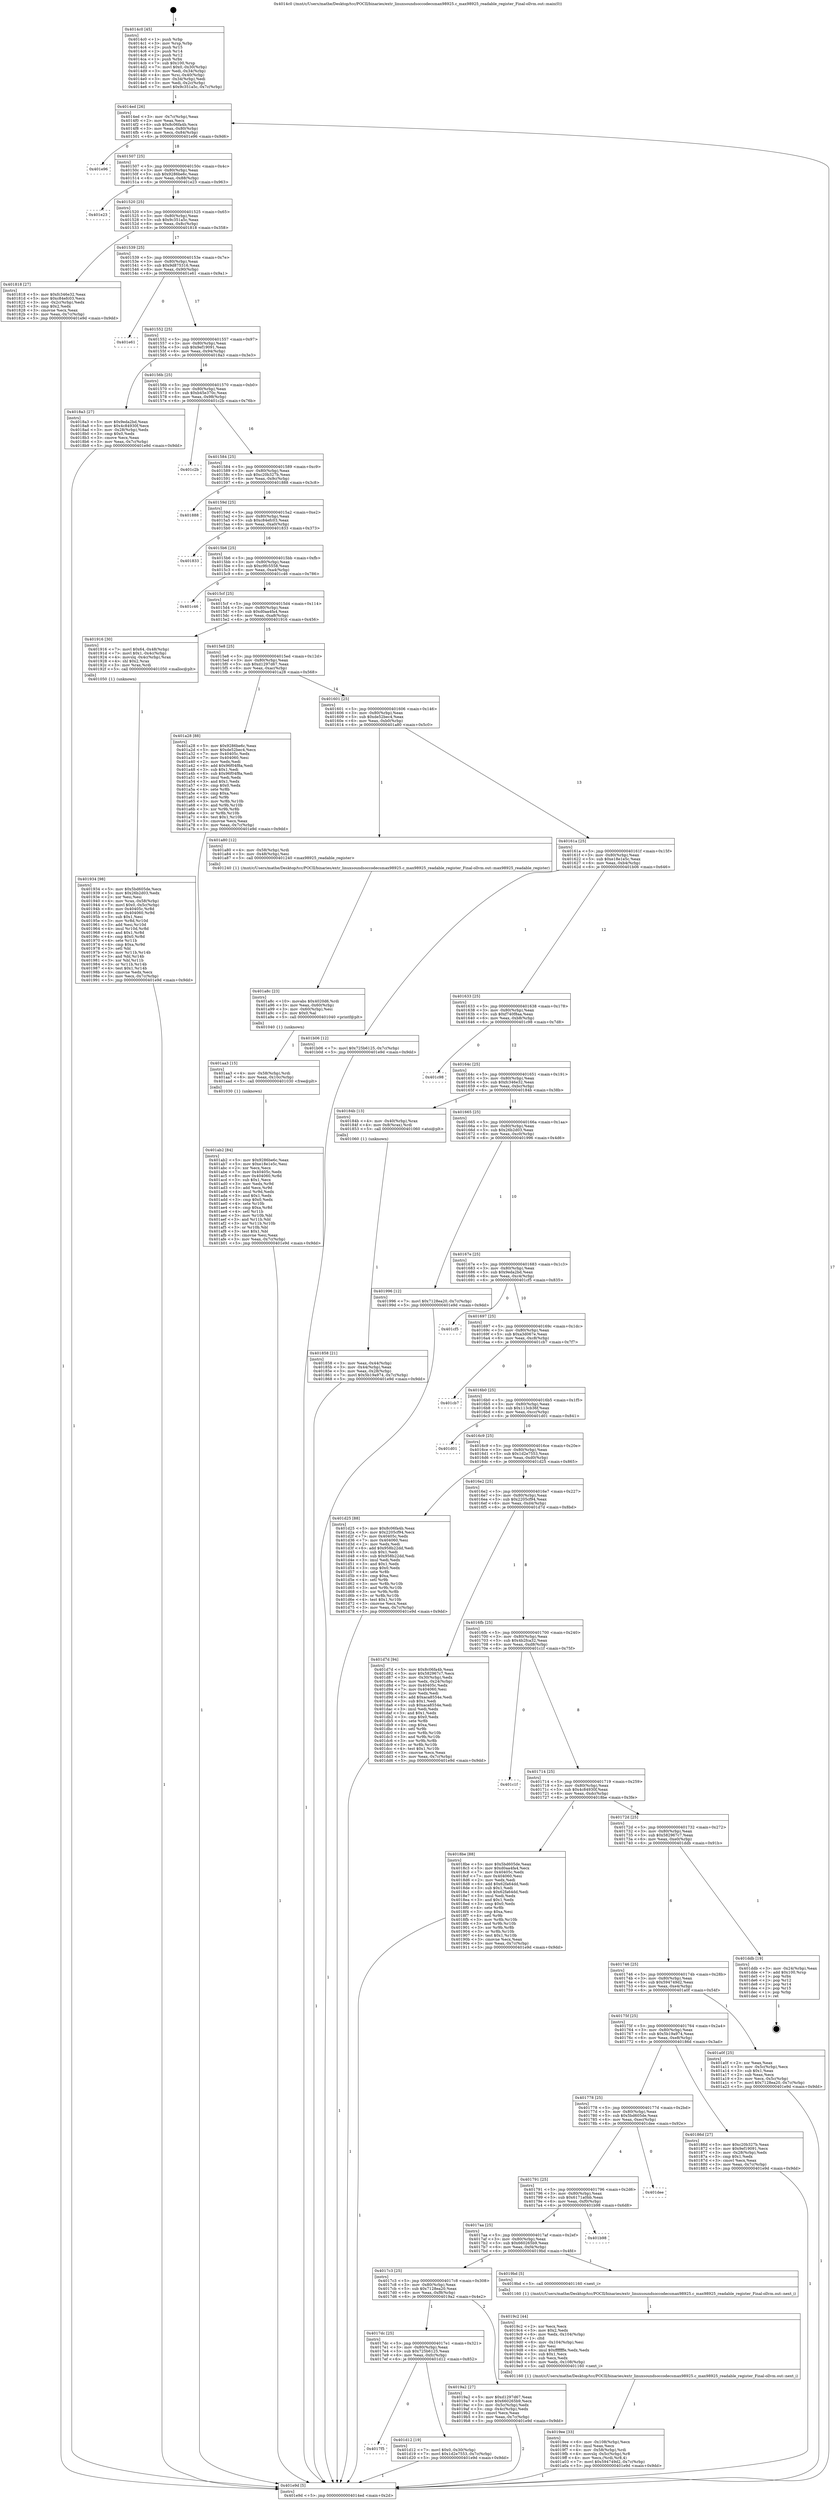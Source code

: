 digraph "0x4014c0" {
  label = "0x4014c0 (/mnt/c/Users/mathe/Desktop/tcc/POCII/binaries/extr_linuxsoundsoccodecsmax98925.c_max98925_readable_register_Final-ollvm.out::main(0))"
  labelloc = "t"
  node[shape=record]

  Entry [label="",width=0.3,height=0.3,shape=circle,fillcolor=black,style=filled]
  "0x4014ed" [label="{
     0x4014ed [26]\l
     | [instrs]\l
     &nbsp;&nbsp;0x4014ed \<+3\>: mov -0x7c(%rbp),%eax\l
     &nbsp;&nbsp;0x4014f0 \<+2\>: mov %eax,%ecx\l
     &nbsp;&nbsp;0x4014f2 \<+6\>: sub $0x8c06fa4b,%ecx\l
     &nbsp;&nbsp;0x4014f8 \<+3\>: mov %eax,-0x80(%rbp)\l
     &nbsp;&nbsp;0x4014fb \<+6\>: mov %ecx,-0x84(%rbp)\l
     &nbsp;&nbsp;0x401501 \<+6\>: je 0000000000401e96 \<main+0x9d6\>\l
  }"]
  "0x401e96" [label="{
     0x401e96\l
  }", style=dashed]
  "0x401507" [label="{
     0x401507 [25]\l
     | [instrs]\l
     &nbsp;&nbsp;0x401507 \<+5\>: jmp 000000000040150c \<main+0x4c\>\l
     &nbsp;&nbsp;0x40150c \<+3\>: mov -0x80(%rbp),%eax\l
     &nbsp;&nbsp;0x40150f \<+5\>: sub $0x9286be6c,%eax\l
     &nbsp;&nbsp;0x401514 \<+6\>: mov %eax,-0x88(%rbp)\l
     &nbsp;&nbsp;0x40151a \<+6\>: je 0000000000401e23 \<main+0x963\>\l
  }"]
  Exit [label="",width=0.3,height=0.3,shape=circle,fillcolor=black,style=filled,peripheries=2]
  "0x401e23" [label="{
     0x401e23\l
  }", style=dashed]
  "0x401520" [label="{
     0x401520 [25]\l
     | [instrs]\l
     &nbsp;&nbsp;0x401520 \<+5\>: jmp 0000000000401525 \<main+0x65\>\l
     &nbsp;&nbsp;0x401525 \<+3\>: mov -0x80(%rbp),%eax\l
     &nbsp;&nbsp;0x401528 \<+5\>: sub $0x9c351a5c,%eax\l
     &nbsp;&nbsp;0x40152d \<+6\>: mov %eax,-0x8c(%rbp)\l
     &nbsp;&nbsp;0x401533 \<+6\>: je 0000000000401818 \<main+0x358\>\l
  }"]
  "0x4017f5" [label="{
     0x4017f5\l
  }", style=dashed]
  "0x401818" [label="{
     0x401818 [27]\l
     | [instrs]\l
     &nbsp;&nbsp;0x401818 \<+5\>: mov $0xfc346e32,%eax\l
     &nbsp;&nbsp;0x40181d \<+5\>: mov $0xc84efc03,%ecx\l
     &nbsp;&nbsp;0x401822 \<+3\>: mov -0x2c(%rbp),%edx\l
     &nbsp;&nbsp;0x401825 \<+3\>: cmp $0x2,%edx\l
     &nbsp;&nbsp;0x401828 \<+3\>: cmovne %ecx,%eax\l
     &nbsp;&nbsp;0x40182b \<+3\>: mov %eax,-0x7c(%rbp)\l
     &nbsp;&nbsp;0x40182e \<+5\>: jmp 0000000000401e9d \<main+0x9dd\>\l
  }"]
  "0x401539" [label="{
     0x401539 [25]\l
     | [instrs]\l
     &nbsp;&nbsp;0x401539 \<+5\>: jmp 000000000040153e \<main+0x7e\>\l
     &nbsp;&nbsp;0x40153e \<+3\>: mov -0x80(%rbp),%eax\l
     &nbsp;&nbsp;0x401541 \<+5\>: sub $0x9d875316,%eax\l
     &nbsp;&nbsp;0x401546 \<+6\>: mov %eax,-0x90(%rbp)\l
     &nbsp;&nbsp;0x40154c \<+6\>: je 0000000000401e61 \<main+0x9a1\>\l
  }"]
  "0x401e9d" [label="{
     0x401e9d [5]\l
     | [instrs]\l
     &nbsp;&nbsp;0x401e9d \<+5\>: jmp 00000000004014ed \<main+0x2d\>\l
  }"]
  "0x4014c0" [label="{
     0x4014c0 [45]\l
     | [instrs]\l
     &nbsp;&nbsp;0x4014c0 \<+1\>: push %rbp\l
     &nbsp;&nbsp;0x4014c1 \<+3\>: mov %rsp,%rbp\l
     &nbsp;&nbsp;0x4014c4 \<+2\>: push %r15\l
     &nbsp;&nbsp;0x4014c6 \<+2\>: push %r14\l
     &nbsp;&nbsp;0x4014c8 \<+2\>: push %r12\l
     &nbsp;&nbsp;0x4014ca \<+1\>: push %rbx\l
     &nbsp;&nbsp;0x4014cb \<+7\>: sub $0x100,%rsp\l
     &nbsp;&nbsp;0x4014d2 \<+7\>: movl $0x0,-0x30(%rbp)\l
     &nbsp;&nbsp;0x4014d9 \<+3\>: mov %edi,-0x34(%rbp)\l
     &nbsp;&nbsp;0x4014dc \<+4\>: mov %rsi,-0x40(%rbp)\l
     &nbsp;&nbsp;0x4014e0 \<+3\>: mov -0x34(%rbp),%edi\l
     &nbsp;&nbsp;0x4014e3 \<+3\>: mov %edi,-0x2c(%rbp)\l
     &nbsp;&nbsp;0x4014e6 \<+7\>: movl $0x9c351a5c,-0x7c(%rbp)\l
  }"]
  "0x401d12" [label="{
     0x401d12 [19]\l
     | [instrs]\l
     &nbsp;&nbsp;0x401d12 \<+7\>: movl $0x0,-0x30(%rbp)\l
     &nbsp;&nbsp;0x401d19 \<+7\>: movl $0x1d2e7553,-0x7c(%rbp)\l
     &nbsp;&nbsp;0x401d20 \<+5\>: jmp 0000000000401e9d \<main+0x9dd\>\l
  }"]
  "0x401e61" [label="{
     0x401e61\l
  }", style=dashed]
  "0x401552" [label="{
     0x401552 [25]\l
     | [instrs]\l
     &nbsp;&nbsp;0x401552 \<+5\>: jmp 0000000000401557 \<main+0x97\>\l
     &nbsp;&nbsp;0x401557 \<+3\>: mov -0x80(%rbp),%eax\l
     &nbsp;&nbsp;0x40155a \<+5\>: sub $0x9ef19091,%eax\l
     &nbsp;&nbsp;0x40155f \<+6\>: mov %eax,-0x94(%rbp)\l
     &nbsp;&nbsp;0x401565 \<+6\>: je 00000000004018a3 \<main+0x3e3\>\l
  }"]
  "0x401ab2" [label="{
     0x401ab2 [84]\l
     | [instrs]\l
     &nbsp;&nbsp;0x401ab2 \<+5\>: mov $0x9286be6c,%eax\l
     &nbsp;&nbsp;0x401ab7 \<+5\>: mov $0xe18e1e5c,%esi\l
     &nbsp;&nbsp;0x401abc \<+2\>: xor %ecx,%ecx\l
     &nbsp;&nbsp;0x401abe \<+7\>: mov 0x40405c,%edx\l
     &nbsp;&nbsp;0x401ac5 \<+8\>: mov 0x404060,%r8d\l
     &nbsp;&nbsp;0x401acd \<+3\>: sub $0x1,%ecx\l
     &nbsp;&nbsp;0x401ad0 \<+3\>: mov %edx,%r9d\l
     &nbsp;&nbsp;0x401ad3 \<+3\>: add %ecx,%r9d\l
     &nbsp;&nbsp;0x401ad6 \<+4\>: imul %r9d,%edx\l
     &nbsp;&nbsp;0x401ada \<+3\>: and $0x1,%edx\l
     &nbsp;&nbsp;0x401add \<+3\>: cmp $0x0,%edx\l
     &nbsp;&nbsp;0x401ae0 \<+4\>: sete %r10b\l
     &nbsp;&nbsp;0x401ae4 \<+4\>: cmp $0xa,%r8d\l
     &nbsp;&nbsp;0x401ae8 \<+4\>: setl %r11b\l
     &nbsp;&nbsp;0x401aec \<+3\>: mov %r10b,%bl\l
     &nbsp;&nbsp;0x401aef \<+3\>: and %r11b,%bl\l
     &nbsp;&nbsp;0x401af2 \<+3\>: xor %r11b,%r10b\l
     &nbsp;&nbsp;0x401af5 \<+3\>: or %r10b,%bl\l
     &nbsp;&nbsp;0x401af8 \<+3\>: test $0x1,%bl\l
     &nbsp;&nbsp;0x401afb \<+3\>: cmovne %esi,%eax\l
     &nbsp;&nbsp;0x401afe \<+3\>: mov %eax,-0x7c(%rbp)\l
     &nbsp;&nbsp;0x401b01 \<+5\>: jmp 0000000000401e9d \<main+0x9dd\>\l
  }"]
  "0x4018a3" [label="{
     0x4018a3 [27]\l
     | [instrs]\l
     &nbsp;&nbsp;0x4018a3 \<+5\>: mov $0x9eda2bd,%eax\l
     &nbsp;&nbsp;0x4018a8 \<+5\>: mov $0x4c84930f,%ecx\l
     &nbsp;&nbsp;0x4018ad \<+3\>: mov -0x28(%rbp),%edx\l
     &nbsp;&nbsp;0x4018b0 \<+3\>: cmp $0x0,%edx\l
     &nbsp;&nbsp;0x4018b3 \<+3\>: cmove %ecx,%eax\l
     &nbsp;&nbsp;0x4018b6 \<+3\>: mov %eax,-0x7c(%rbp)\l
     &nbsp;&nbsp;0x4018b9 \<+5\>: jmp 0000000000401e9d \<main+0x9dd\>\l
  }"]
  "0x40156b" [label="{
     0x40156b [25]\l
     | [instrs]\l
     &nbsp;&nbsp;0x40156b \<+5\>: jmp 0000000000401570 \<main+0xb0\>\l
     &nbsp;&nbsp;0x401570 \<+3\>: mov -0x80(%rbp),%eax\l
     &nbsp;&nbsp;0x401573 \<+5\>: sub $0xb45e370c,%eax\l
     &nbsp;&nbsp;0x401578 \<+6\>: mov %eax,-0x98(%rbp)\l
     &nbsp;&nbsp;0x40157e \<+6\>: je 0000000000401c2b \<main+0x76b\>\l
  }"]
  "0x401aa3" [label="{
     0x401aa3 [15]\l
     | [instrs]\l
     &nbsp;&nbsp;0x401aa3 \<+4\>: mov -0x58(%rbp),%rdi\l
     &nbsp;&nbsp;0x401aa7 \<+6\>: mov %eax,-0x10c(%rbp)\l
     &nbsp;&nbsp;0x401aad \<+5\>: call 0000000000401030 \<free@plt\>\l
     | [calls]\l
     &nbsp;&nbsp;0x401030 \{1\} (unknown)\l
  }"]
  "0x401c2b" [label="{
     0x401c2b\l
  }", style=dashed]
  "0x401584" [label="{
     0x401584 [25]\l
     | [instrs]\l
     &nbsp;&nbsp;0x401584 \<+5\>: jmp 0000000000401589 \<main+0xc9\>\l
     &nbsp;&nbsp;0x401589 \<+3\>: mov -0x80(%rbp),%eax\l
     &nbsp;&nbsp;0x40158c \<+5\>: sub $0xc20b327b,%eax\l
     &nbsp;&nbsp;0x401591 \<+6\>: mov %eax,-0x9c(%rbp)\l
     &nbsp;&nbsp;0x401597 \<+6\>: je 0000000000401888 \<main+0x3c8\>\l
  }"]
  "0x401a8c" [label="{
     0x401a8c [23]\l
     | [instrs]\l
     &nbsp;&nbsp;0x401a8c \<+10\>: movabs $0x4020d6,%rdi\l
     &nbsp;&nbsp;0x401a96 \<+3\>: mov %eax,-0x60(%rbp)\l
     &nbsp;&nbsp;0x401a99 \<+3\>: mov -0x60(%rbp),%esi\l
     &nbsp;&nbsp;0x401a9c \<+2\>: mov $0x0,%al\l
     &nbsp;&nbsp;0x401a9e \<+5\>: call 0000000000401040 \<printf@plt\>\l
     | [calls]\l
     &nbsp;&nbsp;0x401040 \{1\} (unknown)\l
  }"]
  "0x401888" [label="{
     0x401888\l
  }", style=dashed]
  "0x40159d" [label="{
     0x40159d [25]\l
     | [instrs]\l
     &nbsp;&nbsp;0x40159d \<+5\>: jmp 00000000004015a2 \<main+0xe2\>\l
     &nbsp;&nbsp;0x4015a2 \<+3\>: mov -0x80(%rbp),%eax\l
     &nbsp;&nbsp;0x4015a5 \<+5\>: sub $0xc84efc03,%eax\l
     &nbsp;&nbsp;0x4015aa \<+6\>: mov %eax,-0xa0(%rbp)\l
     &nbsp;&nbsp;0x4015b0 \<+6\>: je 0000000000401833 \<main+0x373\>\l
  }"]
  "0x4019ee" [label="{
     0x4019ee [33]\l
     | [instrs]\l
     &nbsp;&nbsp;0x4019ee \<+6\>: mov -0x108(%rbp),%ecx\l
     &nbsp;&nbsp;0x4019f4 \<+3\>: imul %eax,%ecx\l
     &nbsp;&nbsp;0x4019f7 \<+4\>: mov -0x58(%rbp),%rdi\l
     &nbsp;&nbsp;0x4019fb \<+4\>: movslq -0x5c(%rbp),%r8\l
     &nbsp;&nbsp;0x4019ff \<+4\>: mov %ecx,(%rdi,%r8,4)\l
     &nbsp;&nbsp;0x401a03 \<+7\>: movl $0x594749d2,-0x7c(%rbp)\l
     &nbsp;&nbsp;0x401a0a \<+5\>: jmp 0000000000401e9d \<main+0x9dd\>\l
  }"]
  "0x401833" [label="{
     0x401833\l
  }", style=dashed]
  "0x4015b6" [label="{
     0x4015b6 [25]\l
     | [instrs]\l
     &nbsp;&nbsp;0x4015b6 \<+5\>: jmp 00000000004015bb \<main+0xfb\>\l
     &nbsp;&nbsp;0x4015bb \<+3\>: mov -0x80(%rbp),%eax\l
     &nbsp;&nbsp;0x4015be \<+5\>: sub $0xc9fc5558,%eax\l
     &nbsp;&nbsp;0x4015c3 \<+6\>: mov %eax,-0xa4(%rbp)\l
     &nbsp;&nbsp;0x4015c9 \<+6\>: je 0000000000401c46 \<main+0x786\>\l
  }"]
  "0x4019c2" [label="{
     0x4019c2 [44]\l
     | [instrs]\l
     &nbsp;&nbsp;0x4019c2 \<+2\>: xor %ecx,%ecx\l
     &nbsp;&nbsp;0x4019c4 \<+5\>: mov $0x2,%edx\l
     &nbsp;&nbsp;0x4019c9 \<+6\>: mov %edx,-0x104(%rbp)\l
     &nbsp;&nbsp;0x4019cf \<+1\>: cltd\l
     &nbsp;&nbsp;0x4019d0 \<+6\>: mov -0x104(%rbp),%esi\l
     &nbsp;&nbsp;0x4019d6 \<+2\>: idiv %esi\l
     &nbsp;&nbsp;0x4019d8 \<+6\>: imul $0xfffffffe,%edx,%edx\l
     &nbsp;&nbsp;0x4019de \<+3\>: sub $0x1,%ecx\l
     &nbsp;&nbsp;0x4019e1 \<+2\>: sub %ecx,%edx\l
     &nbsp;&nbsp;0x4019e3 \<+6\>: mov %edx,-0x108(%rbp)\l
     &nbsp;&nbsp;0x4019e9 \<+5\>: call 0000000000401160 \<next_i\>\l
     | [calls]\l
     &nbsp;&nbsp;0x401160 \{1\} (/mnt/c/Users/mathe/Desktop/tcc/POCII/binaries/extr_linuxsoundsoccodecsmax98925.c_max98925_readable_register_Final-ollvm.out::next_i)\l
  }"]
  "0x401c46" [label="{
     0x401c46\l
  }", style=dashed]
  "0x4015cf" [label="{
     0x4015cf [25]\l
     | [instrs]\l
     &nbsp;&nbsp;0x4015cf \<+5\>: jmp 00000000004015d4 \<main+0x114\>\l
     &nbsp;&nbsp;0x4015d4 \<+3\>: mov -0x80(%rbp),%eax\l
     &nbsp;&nbsp;0x4015d7 \<+5\>: sub $0xd0aa4fa4,%eax\l
     &nbsp;&nbsp;0x4015dc \<+6\>: mov %eax,-0xa8(%rbp)\l
     &nbsp;&nbsp;0x4015e2 \<+6\>: je 0000000000401916 \<main+0x456\>\l
  }"]
  "0x4017dc" [label="{
     0x4017dc [25]\l
     | [instrs]\l
     &nbsp;&nbsp;0x4017dc \<+5\>: jmp 00000000004017e1 \<main+0x321\>\l
     &nbsp;&nbsp;0x4017e1 \<+3\>: mov -0x80(%rbp),%eax\l
     &nbsp;&nbsp;0x4017e4 \<+5\>: sub $0x725b6125,%eax\l
     &nbsp;&nbsp;0x4017e9 \<+6\>: mov %eax,-0xfc(%rbp)\l
     &nbsp;&nbsp;0x4017ef \<+6\>: je 0000000000401d12 \<main+0x852\>\l
  }"]
  "0x401916" [label="{
     0x401916 [30]\l
     | [instrs]\l
     &nbsp;&nbsp;0x401916 \<+7\>: movl $0x64,-0x48(%rbp)\l
     &nbsp;&nbsp;0x40191d \<+7\>: movl $0x1,-0x4c(%rbp)\l
     &nbsp;&nbsp;0x401924 \<+4\>: movslq -0x4c(%rbp),%rax\l
     &nbsp;&nbsp;0x401928 \<+4\>: shl $0x2,%rax\l
     &nbsp;&nbsp;0x40192c \<+3\>: mov %rax,%rdi\l
     &nbsp;&nbsp;0x40192f \<+5\>: call 0000000000401050 \<malloc@plt\>\l
     | [calls]\l
     &nbsp;&nbsp;0x401050 \{1\} (unknown)\l
  }"]
  "0x4015e8" [label="{
     0x4015e8 [25]\l
     | [instrs]\l
     &nbsp;&nbsp;0x4015e8 \<+5\>: jmp 00000000004015ed \<main+0x12d\>\l
     &nbsp;&nbsp;0x4015ed \<+3\>: mov -0x80(%rbp),%eax\l
     &nbsp;&nbsp;0x4015f0 \<+5\>: sub $0xd1297d67,%eax\l
     &nbsp;&nbsp;0x4015f5 \<+6\>: mov %eax,-0xac(%rbp)\l
     &nbsp;&nbsp;0x4015fb \<+6\>: je 0000000000401a28 \<main+0x568\>\l
  }"]
  "0x4019a2" [label="{
     0x4019a2 [27]\l
     | [instrs]\l
     &nbsp;&nbsp;0x4019a2 \<+5\>: mov $0xd1297d67,%eax\l
     &nbsp;&nbsp;0x4019a7 \<+5\>: mov $0x660265b9,%ecx\l
     &nbsp;&nbsp;0x4019ac \<+3\>: mov -0x5c(%rbp),%edx\l
     &nbsp;&nbsp;0x4019af \<+3\>: cmp -0x4c(%rbp),%edx\l
     &nbsp;&nbsp;0x4019b2 \<+3\>: cmovl %ecx,%eax\l
     &nbsp;&nbsp;0x4019b5 \<+3\>: mov %eax,-0x7c(%rbp)\l
     &nbsp;&nbsp;0x4019b8 \<+5\>: jmp 0000000000401e9d \<main+0x9dd\>\l
  }"]
  "0x401a28" [label="{
     0x401a28 [88]\l
     | [instrs]\l
     &nbsp;&nbsp;0x401a28 \<+5\>: mov $0x9286be6c,%eax\l
     &nbsp;&nbsp;0x401a2d \<+5\>: mov $0xde52bec4,%ecx\l
     &nbsp;&nbsp;0x401a32 \<+7\>: mov 0x40405c,%edx\l
     &nbsp;&nbsp;0x401a39 \<+7\>: mov 0x404060,%esi\l
     &nbsp;&nbsp;0x401a40 \<+2\>: mov %edx,%edi\l
     &nbsp;&nbsp;0x401a42 \<+6\>: add $0x96f04f8a,%edi\l
     &nbsp;&nbsp;0x401a48 \<+3\>: sub $0x1,%edi\l
     &nbsp;&nbsp;0x401a4b \<+6\>: sub $0x96f04f8a,%edi\l
     &nbsp;&nbsp;0x401a51 \<+3\>: imul %edi,%edx\l
     &nbsp;&nbsp;0x401a54 \<+3\>: and $0x1,%edx\l
     &nbsp;&nbsp;0x401a57 \<+3\>: cmp $0x0,%edx\l
     &nbsp;&nbsp;0x401a5a \<+4\>: sete %r8b\l
     &nbsp;&nbsp;0x401a5e \<+3\>: cmp $0xa,%esi\l
     &nbsp;&nbsp;0x401a61 \<+4\>: setl %r9b\l
     &nbsp;&nbsp;0x401a65 \<+3\>: mov %r8b,%r10b\l
     &nbsp;&nbsp;0x401a68 \<+3\>: and %r9b,%r10b\l
     &nbsp;&nbsp;0x401a6b \<+3\>: xor %r9b,%r8b\l
     &nbsp;&nbsp;0x401a6e \<+3\>: or %r8b,%r10b\l
     &nbsp;&nbsp;0x401a71 \<+4\>: test $0x1,%r10b\l
     &nbsp;&nbsp;0x401a75 \<+3\>: cmovne %ecx,%eax\l
     &nbsp;&nbsp;0x401a78 \<+3\>: mov %eax,-0x7c(%rbp)\l
     &nbsp;&nbsp;0x401a7b \<+5\>: jmp 0000000000401e9d \<main+0x9dd\>\l
  }"]
  "0x401601" [label="{
     0x401601 [25]\l
     | [instrs]\l
     &nbsp;&nbsp;0x401601 \<+5\>: jmp 0000000000401606 \<main+0x146\>\l
     &nbsp;&nbsp;0x401606 \<+3\>: mov -0x80(%rbp),%eax\l
     &nbsp;&nbsp;0x401609 \<+5\>: sub $0xde52bec4,%eax\l
     &nbsp;&nbsp;0x40160e \<+6\>: mov %eax,-0xb0(%rbp)\l
     &nbsp;&nbsp;0x401614 \<+6\>: je 0000000000401a80 \<main+0x5c0\>\l
  }"]
  "0x4017c3" [label="{
     0x4017c3 [25]\l
     | [instrs]\l
     &nbsp;&nbsp;0x4017c3 \<+5\>: jmp 00000000004017c8 \<main+0x308\>\l
     &nbsp;&nbsp;0x4017c8 \<+3\>: mov -0x80(%rbp),%eax\l
     &nbsp;&nbsp;0x4017cb \<+5\>: sub $0x7128ea20,%eax\l
     &nbsp;&nbsp;0x4017d0 \<+6\>: mov %eax,-0xf8(%rbp)\l
     &nbsp;&nbsp;0x4017d6 \<+6\>: je 00000000004019a2 \<main+0x4e2\>\l
  }"]
  "0x401a80" [label="{
     0x401a80 [12]\l
     | [instrs]\l
     &nbsp;&nbsp;0x401a80 \<+4\>: mov -0x58(%rbp),%rdi\l
     &nbsp;&nbsp;0x401a84 \<+3\>: mov -0x48(%rbp),%esi\l
     &nbsp;&nbsp;0x401a87 \<+5\>: call 0000000000401240 \<max98925_readable_register\>\l
     | [calls]\l
     &nbsp;&nbsp;0x401240 \{1\} (/mnt/c/Users/mathe/Desktop/tcc/POCII/binaries/extr_linuxsoundsoccodecsmax98925.c_max98925_readable_register_Final-ollvm.out::max98925_readable_register)\l
  }"]
  "0x40161a" [label="{
     0x40161a [25]\l
     | [instrs]\l
     &nbsp;&nbsp;0x40161a \<+5\>: jmp 000000000040161f \<main+0x15f\>\l
     &nbsp;&nbsp;0x40161f \<+3\>: mov -0x80(%rbp),%eax\l
     &nbsp;&nbsp;0x401622 \<+5\>: sub $0xe18e1e5c,%eax\l
     &nbsp;&nbsp;0x401627 \<+6\>: mov %eax,-0xb4(%rbp)\l
     &nbsp;&nbsp;0x40162d \<+6\>: je 0000000000401b06 \<main+0x646\>\l
  }"]
  "0x4019bd" [label="{
     0x4019bd [5]\l
     | [instrs]\l
     &nbsp;&nbsp;0x4019bd \<+5\>: call 0000000000401160 \<next_i\>\l
     | [calls]\l
     &nbsp;&nbsp;0x401160 \{1\} (/mnt/c/Users/mathe/Desktop/tcc/POCII/binaries/extr_linuxsoundsoccodecsmax98925.c_max98925_readable_register_Final-ollvm.out::next_i)\l
  }"]
  "0x401b06" [label="{
     0x401b06 [12]\l
     | [instrs]\l
     &nbsp;&nbsp;0x401b06 \<+7\>: movl $0x725b6125,-0x7c(%rbp)\l
     &nbsp;&nbsp;0x401b0d \<+5\>: jmp 0000000000401e9d \<main+0x9dd\>\l
  }"]
  "0x401633" [label="{
     0x401633 [25]\l
     | [instrs]\l
     &nbsp;&nbsp;0x401633 \<+5\>: jmp 0000000000401638 \<main+0x178\>\l
     &nbsp;&nbsp;0x401638 \<+3\>: mov -0x80(%rbp),%eax\l
     &nbsp;&nbsp;0x40163b \<+5\>: sub $0xf740f8aa,%eax\l
     &nbsp;&nbsp;0x401640 \<+6\>: mov %eax,-0xb8(%rbp)\l
     &nbsp;&nbsp;0x401646 \<+6\>: je 0000000000401c98 \<main+0x7d8\>\l
  }"]
  "0x4017aa" [label="{
     0x4017aa [25]\l
     | [instrs]\l
     &nbsp;&nbsp;0x4017aa \<+5\>: jmp 00000000004017af \<main+0x2ef\>\l
     &nbsp;&nbsp;0x4017af \<+3\>: mov -0x80(%rbp),%eax\l
     &nbsp;&nbsp;0x4017b2 \<+5\>: sub $0x660265b9,%eax\l
     &nbsp;&nbsp;0x4017b7 \<+6\>: mov %eax,-0xf4(%rbp)\l
     &nbsp;&nbsp;0x4017bd \<+6\>: je 00000000004019bd \<main+0x4fd\>\l
  }"]
  "0x401c98" [label="{
     0x401c98\l
  }", style=dashed]
  "0x40164c" [label="{
     0x40164c [25]\l
     | [instrs]\l
     &nbsp;&nbsp;0x40164c \<+5\>: jmp 0000000000401651 \<main+0x191\>\l
     &nbsp;&nbsp;0x401651 \<+3\>: mov -0x80(%rbp),%eax\l
     &nbsp;&nbsp;0x401654 \<+5\>: sub $0xfc346e32,%eax\l
     &nbsp;&nbsp;0x401659 \<+6\>: mov %eax,-0xbc(%rbp)\l
     &nbsp;&nbsp;0x40165f \<+6\>: je 000000000040184b \<main+0x38b\>\l
  }"]
  "0x401b98" [label="{
     0x401b98\l
  }", style=dashed]
  "0x40184b" [label="{
     0x40184b [13]\l
     | [instrs]\l
     &nbsp;&nbsp;0x40184b \<+4\>: mov -0x40(%rbp),%rax\l
     &nbsp;&nbsp;0x40184f \<+4\>: mov 0x8(%rax),%rdi\l
     &nbsp;&nbsp;0x401853 \<+5\>: call 0000000000401060 \<atoi@plt\>\l
     | [calls]\l
     &nbsp;&nbsp;0x401060 \{1\} (unknown)\l
  }"]
  "0x401665" [label="{
     0x401665 [25]\l
     | [instrs]\l
     &nbsp;&nbsp;0x401665 \<+5\>: jmp 000000000040166a \<main+0x1aa\>\l
     &nbsp;&nbsp;0x40166a \<+3\>: mov -0x80(%rbp),%eax\l
     &nbsp;&nbsp;0x40166d \<+5\>: sub $0x26b2d03,%eax\l
     &nbsp;&nbsp;0x401672 \<+6\>: mov %eax,-0xc0(%rbp)\l
     &nbsp;&nbsp;0x401678 \<+6\>: je 0000000000401996 \<main+0x4d6\>\l
  }"]
  "0x401858" [label="{
     0x401858 [21]\l
     | [instrs]\l
     &nbsp;&nbsp;0x401858 \<+3\>: mov %eax,-0x44(%rbp)\l
     &nbsp;&nbsp;0x40185b \<+3\>: mov -0x44(%rbp),%eax\l
     &nbsp;&nbsp;0x40185e \<+3\>: mov %eax,-0x28(%rbp)\l
     &nbsp;&nbsp;0x401861 \<+7\>: movl $0x5b19a974,-0x7c(%rbp)\l
     &nbsp;&nbsp;0x401868 \<+5\>: jmp 0000000000401e9d \<main+0x9dd\>\l
  }"]
  "0x401791" [label="{
     0x401791 [25]\l
     | [instrs]\l
     &nbsp;&nbsp;0x401791 \<+5\>: jmp 0000000000401796 \<main+0x2d6\>\l
     &nbsp;&nbsp;0x401796 \<+3\>: mov -0x80(%rbp),%eax\l
     &nbsp;&nbsp;0x401799 \<+5\>: sub $0x6171a0bb,%eax\l
     &nbsp;&nbsp;0x40179e \<+6\>: mov %eax,-0xf0(%rbp)\l
     &nbsp;&nbsp;0x4017a4 \<+6\>: je 0000000000401b98 \<main+0x6d8\>\l
  }"]
  "0x401996" [label="{
     0x401996 [12]\l
     | [instrs]\l
     &nbsp;&nbsp;0x401996 \<+7\>: movl $0x7128ea20,-0x7c(%rbp)\l
     &nbsp;&nbsp;0x40199d \<+5\>: jmp 0000000000401e9d \<main+0x9dd\>\l
  }"]
  "0x40167e" [label="{
     0x40167e [25]\l
     | [instrs]\l
     &nbsp;&nbsp;0x40167e \<+5\>: jmp 0000000000401683 \<main+0x1c3\>\l
     &nbsp;&nbsp;0x401683 \<+3\>: mov -0x80(%rbp),%eax\l
     &nbsp;&nbsp;0x401686 \<+5\>: sub $0x9eda2bd,%eax\l
     &nbsp;&nbsp;0x40168b \<+6\>: mov %eax,-0xc4(%rbp)\l
     &nbsp;&nbsp;0x401691 \<+6\>: je 0000000000401cf5 \<main+0x835\>\l
  }"]
  "0x401dee" [label="{
     0x401dee\l
  }", style=dashed]
  "0x401cf5" [label="{
     0x401cf5\l
  }", style=dashed]
  "0x401697" [label="{
     0x401697 [25]\l
     | [instrs]\l
     &nbsp;&nbsp;0x401697 \<+5\>: jmp 000000000040169c \<main+0x1dc\>\l
     &nbsp;&nbsp;0x40169c \<+3\>: mov -0x80(%rbp),%eax\l
     &nbsp;&nbsp;0x40169f \<+5\>: sub $0xa3d067e,%eax\l
     &nbsp;&nbsp;0x4016a4 \<+6\>: mov %eax,-0xc8(%rbp)\l
     &nbsp;&nbsp;0x4016aa \<+6\>: je 0000000000401cb7 \<main+0x7f7\>\l
  }"]
  "0x401934" [label="{
     0x401934 [98]\l
     | [instrs]\l
     &nbsp;&nbsp;0x401934 \<+5\>: mov $0x5bd605de,%ecx\l
     &nbsp;&nbsp;0x401939 \<+5\>: mov $0x26b2d03,%edx\l
     &nbsp;&nbsp;0x40193e \<+2\>: xor %esi,%esi\l
     &nbsp;&nbsp;0x401940 \<+4\>: mov %rax,-0x58(%rbp)\l
     &nbsp;&nbsp;0x401944 \<+7\>: movl $0x0,-0x5c(%rbp)\l
     &nbsp;&nbsp;0x40194b \<+8\>: mov 0x40405c,%r8d\l
     &nbsp;&nbsp;0x401953 \<+8\>: mov 0x404060,%r9d\l
     &nbsp;&nbsp;0x40195b \<+3\>: sub $0x1,%esi\l
     &nbsp;&nbsp;0x40195e \<+3\>: mov %r8d,%r10d\l
     &nbsp;&nbsp;0x401961 \<+3\>: add %esi,%r10d\l
     &nbsp;&nbsp;0x401964 \<+4\>: imul %r10d,%r8d\l
     &nbsp;&nbsp;0x401968 \<+4\>: and $0x1,%r8d\l
     &nbsp;&nbsp;0x40196c \<+4\>: cmp $0x0,%r8d\l
     &nbsp;&nbsp;0x401970 \<+4\>: sete %r11b\l
     &nbsp;&nbsp;0x401974 \<+4\>: cmp $0xa,%r9d\l
     &nbsp;&nbsp;0x401978 \<+3\>: setl %bl\l
     &nbsp;&nbsp;0x40197b \<+3\>: mov %r11b,%r14b\l
     &nbsp;&nbsp;0x40197e \<+3\>: and %bl,%r14b\l
     &nbsp;&nbsp;0x401981 \<+3\>: xor %bl,%r11b\l
     &nbsp;&nbsp;0x401984 \<+3\>: or %r11b,%r14b\l
     &nbsp;&nbsp;0x401987 \<+4\>: test $0x1,%r14b\l
     &nbsp;&nbsp;0x40198b \<+3\>: cmovne %edx,%ecx\l
     &nbsp;&nbsp;0x40198e \<+3\>: mov %ecx,-0x7c(%rbp)\l
     &nbsp;&nbsp;0x401991 \<+5\>: jmp 0000000000401e9d \<main+0x9dd\>\l
  }"]
  "0x401cb7" [label="{
     0x401cb7\l
  }", style=dashed]
  "0x4016b0" [label="{
     0x4016b0 [25]\l
     | [instrs]\l
     &nbsp;&nbsp;0x4016b0 \<+5\>: jmp 00000000004016b5 \<main+0x1f5\>\l
     &nbsp;&nbsp;0x4016b5 \<+3\>: mov -0x80(%rbp),%eax\l
     &nbsp;&nbsp;0x4016b8 \<+5\>: sub $0x113cb36f,%eax\l
     &nbsp;&nbsp;0x4016bd \<+6\>: mov %eax,-0xcc(%rbp)\l
     &nbsp;&nbsp;0x4016c3 \<+6\>: je 0000000000401d01 \<main+0x841\>\l
  }"]
  "0x401778" [label="{
     0x401778 [25]\l
     | [instrs]\l
     &nbsp;&nbsp;0x401778 \<+5\>: jmp 000000000040177d \<main+0x2bd\>\l
     &nbsp;&nbsp;0x40177d \<+3\>: mov -0x80(%rbp),%eax\l
     &nbsp;&nbsp;0x401780 \<+5\>: sub $0x5bd605de,%eax\l
     &nbsp;&nbsp;0x401785 \<+6\>: mov %eax,-0xec(%rbp)\l
     &nbsp;&nbsp;0x40178b \<+6\>: je 0000000000401dee \<main+0x92e\>\l
  }"]
  "0x401d01" [label="{
     0x401d01\l
  }", style=dashed]
  "0x4016c9" [label="{
     0x4016c9 [25]\l
     | [instrs]\l
     &nbsp;&nbsp;0x4016c9 \<+5\>: jmp 00000000004016ce \<main+0x20e\>\l
     &nbsp;&nbsp;0x4016ce \<+3\>: mov -0x80(%rbp),%eax\l
     &nbsp;&nbsp;0x4016d1 \<+5\>: sub $0x1d2e7553,%eax\l
     &nbsp;&nbsp;0x4016d6 \<+6\>: mov %eax,-0xd0(%rbp)\l
     &nbsp;&nbsp;0x4016dc \<+6\>: je 0000000000401d25 \<main+0x865\>\l
  }"]
  "0x40186d" [label="{
     0x40186d [27]\l
     | [instrs]\l
     &nbsp;&nbsp;0x40186d \<+5\>: mov $0xc20b327b,%eax\l
     &nbsp;&nbsp;0x401872 \<+5\>: mov $0x9ef19091,%ecx\l
     &nbsp;&nbsp;0x401877 \<+3\>: mov -0x28(%rbp),%edx\l
     &nbsp;&nbsp;0x40187a \<+3\>: cmp $0x1,%edx\l
     &nbsp;&nbsp;0x40187d \<+3\>: cmovl %ecx,%eax\l
     &nbsp;&nbsp;0x401880 \<+3\>: mov %eax,-0x7c(%rbp)\l
     &nbsp;&nbsp;0x401883 \<+5\>: jmp 0000000000401e9d \<main+0x9dd\>\l
  }"]
  "0x401d25" [label="{
     0x401d25 [88]\l
     | [instrs]\l
     &nbsp;&nbsp;0x401d25 \<+5\>: mov $0x8c06fa4b,%eax\l
     &nbsp;&nbsp;0x401d2a \<+5\>: mov $0x2205cf94,%ecx\l
     &nbsp;&nbsp;0x401d2f \<+7\>: mov 0x40405c,%edx\l
     &nbsp;&nbsp;0x401d36 \<+7\>: mov 0x404060,%esi\l
     &nbsp;&nbsp;0x401d3d \<+2\>: mov %edx,%edi\l
     &nbsp;&nbsp;0x401d3f \<+6\>: add $0x958b22dd,%edi\l
     &nbsp;&nbsp;0x401d45 \<+3\>: sub $0x1,%edi\l
     &nbsp;&nbsp;0x401d48 \<+6\>: sub $0x958b22dd,%edi\l
     &nbsp;&nbsp;0x401d4e \<+3\>: imul %edi,%edx\l
     &nbsp;&nbsp;0x401d51 \<+3\>: and $0x1,%edx\l
     &nbsp;&nbsp;0x401d54 \<+3\>: cmp $0x0,%edx\l
     &nbsp;&nbsp;0x401d57 \<+4\>: sete %r8b\l
     &nbsp;&nbsp;0x401d5b \<+3\>: cmp $0xa,%esi\l
     &nbsp;&nbsp;0x401d5e \<+4\>: setl %r9b\l
     &nbsp;&nbsp;0x401d62 \<+3\>: mov %r8b,%r10b\l
     &nbsp;&nbsp;0x401d65 \<+3\>: and %r9b,%r10b\l
     &nbsp;&nbsp;0x401d68 \<+3\>: xor %r9b,%r8b\l
     &nbsp;&nbsp;0x401d6b \<+3\>: or %r8b,%r10b\l
     &nbsp;&nbsp;0x401d6e \<+4\>: test $0x1,%r10b\l
     &nbsp;&nbsp;0x401d72 \<+3\>: cmovne %ecx,%eax\l
     &nbsp;&nbsp;0x401d75 \<+3\>: mov %eax,-0x7c(%rbp)\l
     &nbsp;&nbsp;0x401d78 \<+5\>: jmp 0000000000401e9d \<main+0x9dd\>\l
  }"]
  "0x4016e2" [label="{
     0x4016e2 [25]\l
     | [instrs]\l
     &nbsp;&nbsp;0x4016e2 \<+5\>: jmp 00000000004016e7 \<main+0x227\>\l
     &nbsp;&nbsp;0x4016e7 \<+3\>: mov -0x80(%rbp),%eax\l
     &nbsp;&nbsp;0x4016ea \<+5\>: sub $0x2205cf94,%eax\l
     &nbsp;&nbsp;0x4016ef \<+6\>: mov %eax,-0xd4(%rbp)\l
     &nbsp;&nbsp;0x4016f5 \<+6\>: je 0000000000401d7d \<main+0x8bd\>\l
  }"]
  "0x40175f" [label="{
     0x40175f [25]\l
     | [instrs]\l
     &nbsp;&nbsp;0x40175f \<+5\>: jmp 0000000000401764 \<main+0x2a4\>\l
     &nbsp;&nbsp;0x401764 \<+3\>: mov -0x80(%rbp),%eax\l
     &nbsp;&nbsp;0x401767 \<+5\>: sub $0x5b19a974,%eax\l
     &nbsp;&nbsp;0x40176c \<+6\>: mov %eax,-0xe8(%rbp)\l
     &nbsp;&nbsp;0x401772 \<+6\>: je 000000000040186d \<main+0x3ad\>\l
  }"]
  "0x401d7d" [label="{
     0x401d7d [94]\l
     | [instrs]\l
     &nbsp;&nbsp;0x401d7d \<+5\>: mov $0x8c06fa4b,%eax\l
     &nbsp;&nbsp;0x401d82 \<+5\>: mov $0x582967c7,%ecx\l
     &nbsp;&nbsp;0x401d87 \<+3\>: mov -0x30(%rbp),%edx\l
     &nbsp;&nbsp;0x401d8a \<+3\>: mov %edx,-0x24(%rbp)\l
     &nbsp;&nbsp;0x401d8d \<+7\>: mov 0x40405c,%edx\l
     &nbsp;&nbsp;0x401d94 \<+7\>: mov 0x404060,%esi\l
     &nbsp;&nbsp;0x401d9b \<+2\>: mov %edx,%edi\l
     &nbsp;&nbsp;0x401d9d \<+6\>: add $0xaca8554e,%edi\l
     &nbsp;&nbsp;0x401da3 \<+3\>: sub $0x1,%edi\l
     &nbsp;&nbsp;0x401da6 \<+6\>: sub $0xaca8554e,%edi\l
     &nbsp;&nbsp;0x401dac \<+3\>: imul %edi,%edx\l
     &nbsp;&nbsp;0x401daf \<+3\>: and $0x1,%edx\l
     &nbsp;&nbsp;0x401db2 \<+3\>: cmp $0x0,%edx\l
     &nbsp;&nbsp;0x401db5 \<+4\>: sete %r8b\l
     &nbsp;&nbsp;0x401db9 \<+3\>: cmp $0xa,%esi\l
     &nbsp;&nbsp;0x401dbc \<+4\>: setl %r9b\l
     &nbsp;&nbsp;0x401dc0 \<+3\>: mov %r8b,%r10b\l
     &nbsp;&nbsp;0x401dc3 \<+3\>: and %r9b,%r10b\l
     &nbsp;&nbsp;0x401dc6 \<+3\>: xor %r9b,%r8b\l
     &nbsp;&nbsp;0x401dc9 \<+3\>: or %r8b,%r10b\l
     &nbsp;&nbsp;0x401dcc \<+4\>: test $0x1,%r10b\l
     &nbsp;&nbsp;0x401dd0 \<+3\>: cmovne %ecx,%eax\l
     &nbsp;&nbsp;0x401dd3 \<+3\>: mov %eax,-0x7c(%rbp)\l
     &nbsp;&nbsp;0x401dd6 \<+5\>: jmp 0000000000401e9d \<main+0x9dd\>\l
  }"]
  "0x4016fb" [label="{
     0x4016fb [25]\l
     | [instrs]\l
     &nbsp;&nbsp;0x4016fb \<+5\>: jmp 0000000000401700 \<main+0x240\>\l
     &nbsp;&nbsp;0x401700 \<+3\>: mov -0x80(%rbp),%eax\l
     &nbsp;&nbsp;0x401703 \<+5\>: sub $0x4b2fca32,%eax\l
     &nbsp;&nbsp;0x401708 \<+6\>: mov %eax,-0xd8(%rbp)\l
     &nbsp;&nbsp;0x40170e \<+6\>: je 0000000000401c1f \<main+0x75f\>\l
  }"]
  "0x401a0f" [label="{
     0x401a0f [25]\l
     | [instrs]\l
     &nbsp;&nbsp;0x401a0f \<+2\>: xor %eax,%eax\l
     &nbsp;&nbsp;0x401a11 \<+3\>: mov -0x5c(%rbp),%ecx\l
     &nbsp;&nbsp;0x401a14 \<+3\>: sub $0x1,%eax\l
     &nbsp;&nbsp;0x401a17 \<+2\>: sub %eax,%ecx\l
     &nbsp;&nbsp;0x401a19 \<+3\>: mov %ecx,-0x5c(%rbp)\l
     &nbsp;&nbsp;0x401a1c \<+7\>: movl $0x7128ea20,-0x7c(%rbp)\l
     &nbsp;&nbsp;0x401a23 \<+5\>: jmp 0000000000401e9d \<main+0x9dd\>\l
  }"]
  "0x401c1f" [label="{
     0x401c1f\l
  }", style=dashed]
  "0x401714" [label="{
     0x401714 [25]\l
     | [instrs]\l
     &nbsp;&nbsp;0x401714 \<+5\>: jmp 0000000000401719 \<main+0x259\>\l
     &nbsp;&nbsp;0x401719 \<+3\>: mov -0x80(%rbp),%eax\l
     &nbsp;&nbsp;0x40171c \<+5\>: sub $0x4c84930f,%eax\l
     &nbsp;&nbsp;0x401721 \<+6\>: mov %eax,-0xdc(%rbp)\l
     &nbsp;&nbsp;0x401727 \<+6\>: je 00000000004018be \<main+0x3fe\>\l
  }"]
  "0x401746" [label="{
     0x401746 [25]\l
     | [instrs]\l
     &nbsp;&nbsp;0x401746 \<+5\>: jmp 000000000040174b \<main+0x28b\>\l
     &nbsp;&nbsp;0x40174b \<+3\>: mov -0x80(%rbp),%eax\l
     &nbsp;&nbsp;0x40174e \<+5\>: sub $0x594749d2,%eax\l
     &nbsp;&nbsp;0x401753 \<+6\>: mov %eax,-0xe4(%rbp)\l
     &nbsp;&nbsp;0x401759 \<+6\>: je 0000000000401a0f \<main+0x54f\>\l
  }"]
  "0x4018be" [label="{
     0x4018be [88]\l
     | [instrs]\l
     &nbsp;&nbsp;0x4018be \<+5\>: mov $0x5bd605de,%eax\l
     &nbsp;&nbsp;0x4018c3 \<+5\>: mov $0xd0aa4fa4,%ecx\l
     &nbsp;&nbsp;0x4018c8 \<+7\>: mov 0x40405c,%edx\l
     &nbsp;&nbsp;0x4018cf \<+7\>: mov 0x404060,%esi\l
     &nbsp;&nbsp;0x4018d6 \<+2\>: mov %edx,%edi\l
     &nbsp;&nbsp;0x4018d8 \<+6\>: add $0x62fa64dd,%edi\l
     &nbsp;&nbsp;0x4018de \<+3\>: sub $0x1,%edi\l
     &nbsp;&nbsp;0x4018e1 \<+6\>: sub $0x62fa64dd,%edi\l
     &nbsp;&nbsp;0x4018e7 \<+3\>: imul %edi,%edx\l
     &nbsp;&nbsp;0x4018ea \<+3\>: and $0x1,%edx\l
     &nbsp;&nbsp;0x4018ed \<+3\>: cmp $0x0,%edx\l
     &nbsp;&nbsp;0x4018f0 \<+4\>: sete %r8b\l
     &nbsp;&nbsp;0x4018f4 \<+3\>: cmp $0xa,%esi\l
     &nbsp;&nbsp;0x4018f7 \<+4\>: setl %r9b\l
     &nbsp;&nbsp;0x4018fb \<+3\>: mov %r8b,%r10b\l
     &nbsp;&nbsp;0x4018fe \<+3\>: and %r9b,%r10b\l
     &nbsp;&nbsp;0x401901 \<+3\>: xor %r9b,%r8b\l
     &nbsp;&nbsp;0x401904 \<+3\>: or %r8b,%r10b\l
     &nbsp;&nbsp;0x401907 \<+4\>: test $0x1,%r10b\l
     &nbsp;&nbsp;0x40190b \<+3\>: cmovne %ecx,%eax\l
     &nbsp;&nbsp;0x40190e \<+3\>: mov %eax,-0x7c(%rbp)\l
     &nbsp;&nbsp;0x401911 \<+5\>: jmp 0000000000401e9d \<main+0x9dd\>\l
  }"]
  "0x40172d" [label="{
     0x40172d [25]\l
     | [instrs]\l
     &nbsp;&nbsp;0x40172d \<+5\>: jmp 0000000000401732 \<main+0x272\>\l
     &nbsp;&nbsp;0x401732 \<+3\>: mov -0x80(%rbp),%eax\l
     &nbsp;&nbsp;0x401735 \<+5\>: sub $0x582967c7,%eax\l
     &nbsp;&nbsp;0x40173a \<+6\>: mov %eax,-0xe0(%rbp)\l
     &nbsp;&nbsp;0x401740 \<+6\>: je 0000000000401ddb \<main+0x91b\>\l
  }"]
  "0x401ddb" [label="{
     0x401ddb [19]\l
     | [instrs]\l
     &nbsp;&nbsp;0x401ddb \<+3\>: mov -0x24(%rbp),%eax\l
     &nbsp;&nbsp;0x401dde \<+7\>: add $0x100,%rsp\l
     &nbsp;&nbsp;0x401de5 \<+1\>: pop %rbx\l
     &nbsp;&nbsp;0x401de6 \<+2\>: pop %r12\l
     &nbsp;&nbsp;0x401de8 \<+2\>: pop %r14\l
     &nbsp;&nbsp;0x401dea \<+2\>: pop %r15\l
     &nbsp;&nbsp;0x401dec \<+1\>: pop %rbp\l
     &nbsp;&nbsp;0x401ded \<+1\>: ret\l
  }"]
  Entry -> "0x4014c0" [label=" 1"]
  "0x4014ed" -> "0x401e96" [label=" 0"]
  "0x4014ed" -> "0x401507" [label=" 18"]
  "0x401ddb" -> Exit [label=" 1"]
  "0x401507" -> "0x401e23" [label=" 0"]
  "0x401507" -> "0x401520" [label=" 18"]
  "0x401d7d" -> "0x401e9d" [label=" 1"]
  "0x401520" -> "0x401818" [label=" 1"]
  "0x401520" -> "0x401539" [label=" 17"]
  "0x401818" -> "0x401e9d" [label=" 1"]
  "0x4014c0" -> "0x4014ed" [label=" 1"]
  "0x401e9d" -> "0x4014ed" [label=" 17"]
  "0x401d25" -> "0x401e9d" [label=" 1"]
  "0x401539" -> "0x401e61" [label=" 0"]
  "0x401539" -> "0x401552" [label=" 17"]
  "0x401d12" -> "0x401e9d" [label=" 1"]
  "0x401552" -> "0x4018a3" [label=" 1"]
  "0x401552" -> "0x40156b" [label=" 16"]
  "0x4017dc" -> "0x401d12" [label=" 1"]
  "0x40156b" -> "0x401c2b" [label=" 0"]
  "0x40156b" -> "0x401584" [label=" 16"]
  "0x4017dc" -> "0x4017f5" [label=" 0"]
  "0x401584" -> "0x401888" [label=" 0"]
  "0x401584" -> "0x40159d" [label=" 16"]
  "0x401b06" -> "0x401e9d" [label=" 1"]
  "0x40159d" -> "0x401833" [label=" 0"]
  "0x40159d" -> "0x4015b6" [label=" 16"]
  "0x401ab2" -> "0x401e9d" [label=" 1"]
  "0x4015b6" -> "0x401c46" [label=" 0"]
  "0x4015b6" -> "0x4015cf" [label=" 16"]
  "0x401aa3" -> "0x401ab2" [label=" 1"]
  "0x4015cf" -> "0x401916" [label=" 1"]
  "0x4015cf" -> "0x4015e8" [label=" 15"]
  "0x401a8c" -> "0x401aa3" [label=" 1"]
  "0x4015e8" -> "0x401a28" [label=" 1"]
  "0x4015e8" -> "0x401601" [label=" 14"]
  "0x401a80" -> "0x401a8c" [label=" 1"]
  "0x401601" -> "0x401a80" [label=" 1"]
  "0x401601" -> "0x40161a" [label=" 13"]
  "0x401a0f" -> "0x401e9d" [label=" 1"]
  "0x40161a" -> "0x401b06" [label=" 1"]
  "0x40161a" -> "0x401633" [label=" 12"]
  "0x4019ee" -> "0x401e9d" [label=" 1"]
  "0x401633" -> "0x401c98" [label=" 0"]
  "0x401633" -> "0x40164c" [label=" 12"]
  "0x4019bd" -> "0x4019c2" [label=" 1"]
  "0x40164c" -> "0x40184b" [label=" 1"]
  "0x40164c" -> "0x401665" [label=" 11"]
  "0x40184b" -> "0x401858" [label=" 1"]
  "0x401858" -> "0x401e9d" [label=" 1"]
  "0x4019a2" -> "0x401e9d" [label=" 2"]
  "0x401665" -> "0x401996" [label=" 1"]
  "0x401665" -> "0x40167e" [label=" 10"]
  "0x4017c3" -> "0x4019a2" [label=" 2"]
  "0x40167e" -> "0x401cf5" [label=" 0"]
  "0x40167e" -> "0x401697" [label=" 10"]
  "0x401a28" -> "0x401e9d" [label=" 1"]
  "0x401697" -> "0x401cb7" [label=" 0"]
  "0x401697" -> "0x4016b0" [label=" 10"]
  "0x4017aa" -> "0x4019bd" [label=" 1"]
  "0x4016b0" -> "0x401d01" [label=" 0"]
  "0x4016b0" -> "0x4016c9" [label=" 10"]
  "0x4019c2" -> "0x4019ee" [label=" 1"]
  "0x4016c9" -> "0x401d25" [label=" 1"]
  "0x4016c9" -> "0x4016e2" [label=" 9"]
  "0x401791" -> "0x4017aa" [label=" 4"]
  "0x4016e2" -> "0x401d7d" [label=" 1"]
  "0x4016e2" -> "0x4016fb" [label=" 8"]
  "0x4017c3" -> "0x4017dc" [label=" 1"]
  "0x4016fb" -> "0x401c1f" [label=" 0"]
  "0x4016fb" -> "0x401714" [label=" 8"]
  "0x401778" -> "0x401791" [label=" 4"]
  "0x401714" -> "0x4018be" [label=" 1"]
  "0x401714" -> "0x40172d" [label=" 7"]
  "0x4017aa" -> "0x4017c3" [label=" 3"]
  "0x40172d" -> "0x401ddb" [label=" 1"]
  "0x40172d" -> "0x401746" [label=" 6"]
  "0x401778" -> "0x401dee" [label=" 0"]
  "0x401746" -> "0x401a0f" [label=" 1"]
  "0x401746" -> "0x40175f" [label=" 5"]
  "0x401791" -> "0x401b98" [label=" 0"]
  "0x40175f" -> "0x40186d" [label=" 1"]
  "0x40175f" -> "0x401778" [label=" 4"]
  "0x40186d" -> "0x401e9d" [label=" 1"]
  "0x4018a3" -> "0x401e9d" [label=" 1"]
  "0x4018be" -> "0x401e9d" [label=" 1"]
  "0x401916" -> "0x401934" [label=" 1"]
  "0x401934" -> "0x401e9d" [label=" 1"]
  "0x401996" -> "0x401e9d" [label=" 1"]
}
